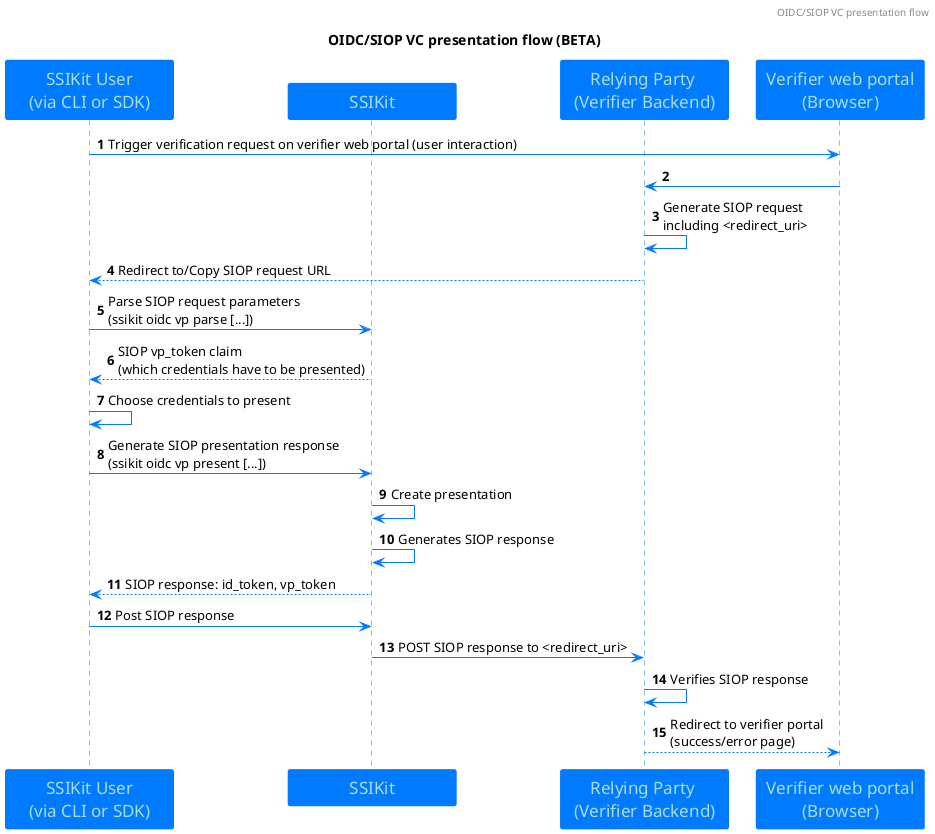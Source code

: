 @startuml
'https://plantuml.com/sequence-diagram

skinparam classFontColor 007BFF
skinparam classFontSize 12
skinparam classFontName Aapex
skinparam backgroundColor white
skinparam minClassWidth 155
skinparam nodesep 34
skinparam ranksep 70

skinparam sequence {
ArrowColor 007BFF
ActorBorderColor 007BFF
LifeLineBorderColor 007BFF
LifeLineBackgroundColor 007BFF

ParticipantBorderColor 007BFF
ParticipantBackgroundColor 007BFF
ParticipantFontName Impact
ParticipantFontSize 17
ParticipantFontColor #A9DCDF

'ActorBackgroundColor aqua
ActorFontColor 007BFF
ActorFontSize 17
ActorFontName Aapex
}

skinparam class {
BorderColor 007BFF
ArrowColor 007BFF
BackgroundColor white
}

skinparam interface {
BorderColor 007BFF
ArrowColor 007BFF
}

skinparam note {
BorderColor 007BFF
BackgroundColor 7ACFF5
}


autonumber
header OIDC/SIOP VC presentation flow
title
OIDC/SIOP VC presentation flow (BETA)
end title
autonumber
participant "SSIKit User\n(via CLI or SDK)" as SU
participant "SSIKit" as SK
participant "Relying Party \n(Verifier Backend)" as RP
participant "Verifier web portal\n(Browser)" as VWP

SU->VWP: Trigger verification request on verifier web portal (user interaction)
VWP->RP:
RP->RP: Generate SIOP request\nincluding <redirect_uri>

RP-->SU: Redirect to/Copy SIOP request URL

SU->SK: Parse SIOP request parameters\n(ssikit oidc vp parse [...])
SK-->SU: SIOP vp_token claim\n(which credentials have to be presented)
SU->SU: Choose credentials to present

SU->SK: Generate SIOP presentation response\n(ssikit oidc vp present [...])
SK->SK: Create presentation
SK->SK: Generates SIOP response
SK-->SU: SIOP response: id_token, vp_token
SU->SK: Post SIOP response

SK->RP: POST SIOP response to <redirect_uri>

RP->RP: Verifies SIOP response
RP-->VWP: Redirect to verifier portal\n(success/error page)

@enduml
